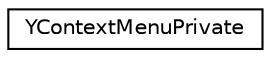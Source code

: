 digraph "Graphical Class Hierarchy"
{
 // LATEX_PDF_SIZE
  edge [fontname="Helvetica",fontsize="10",labelfontname="Helvetica",labelfontsize="10"];
  node [fontname="Helvetica",fontsize="10",shape=record];
  rankdir="LR";
  Node0 [label="YContextMenuPrivate",height=0.2,width=0.4,color="black", fillcolor="white", style="filled",URL="$structYContextMenuPrivate.html",tooltip=" "];
}
